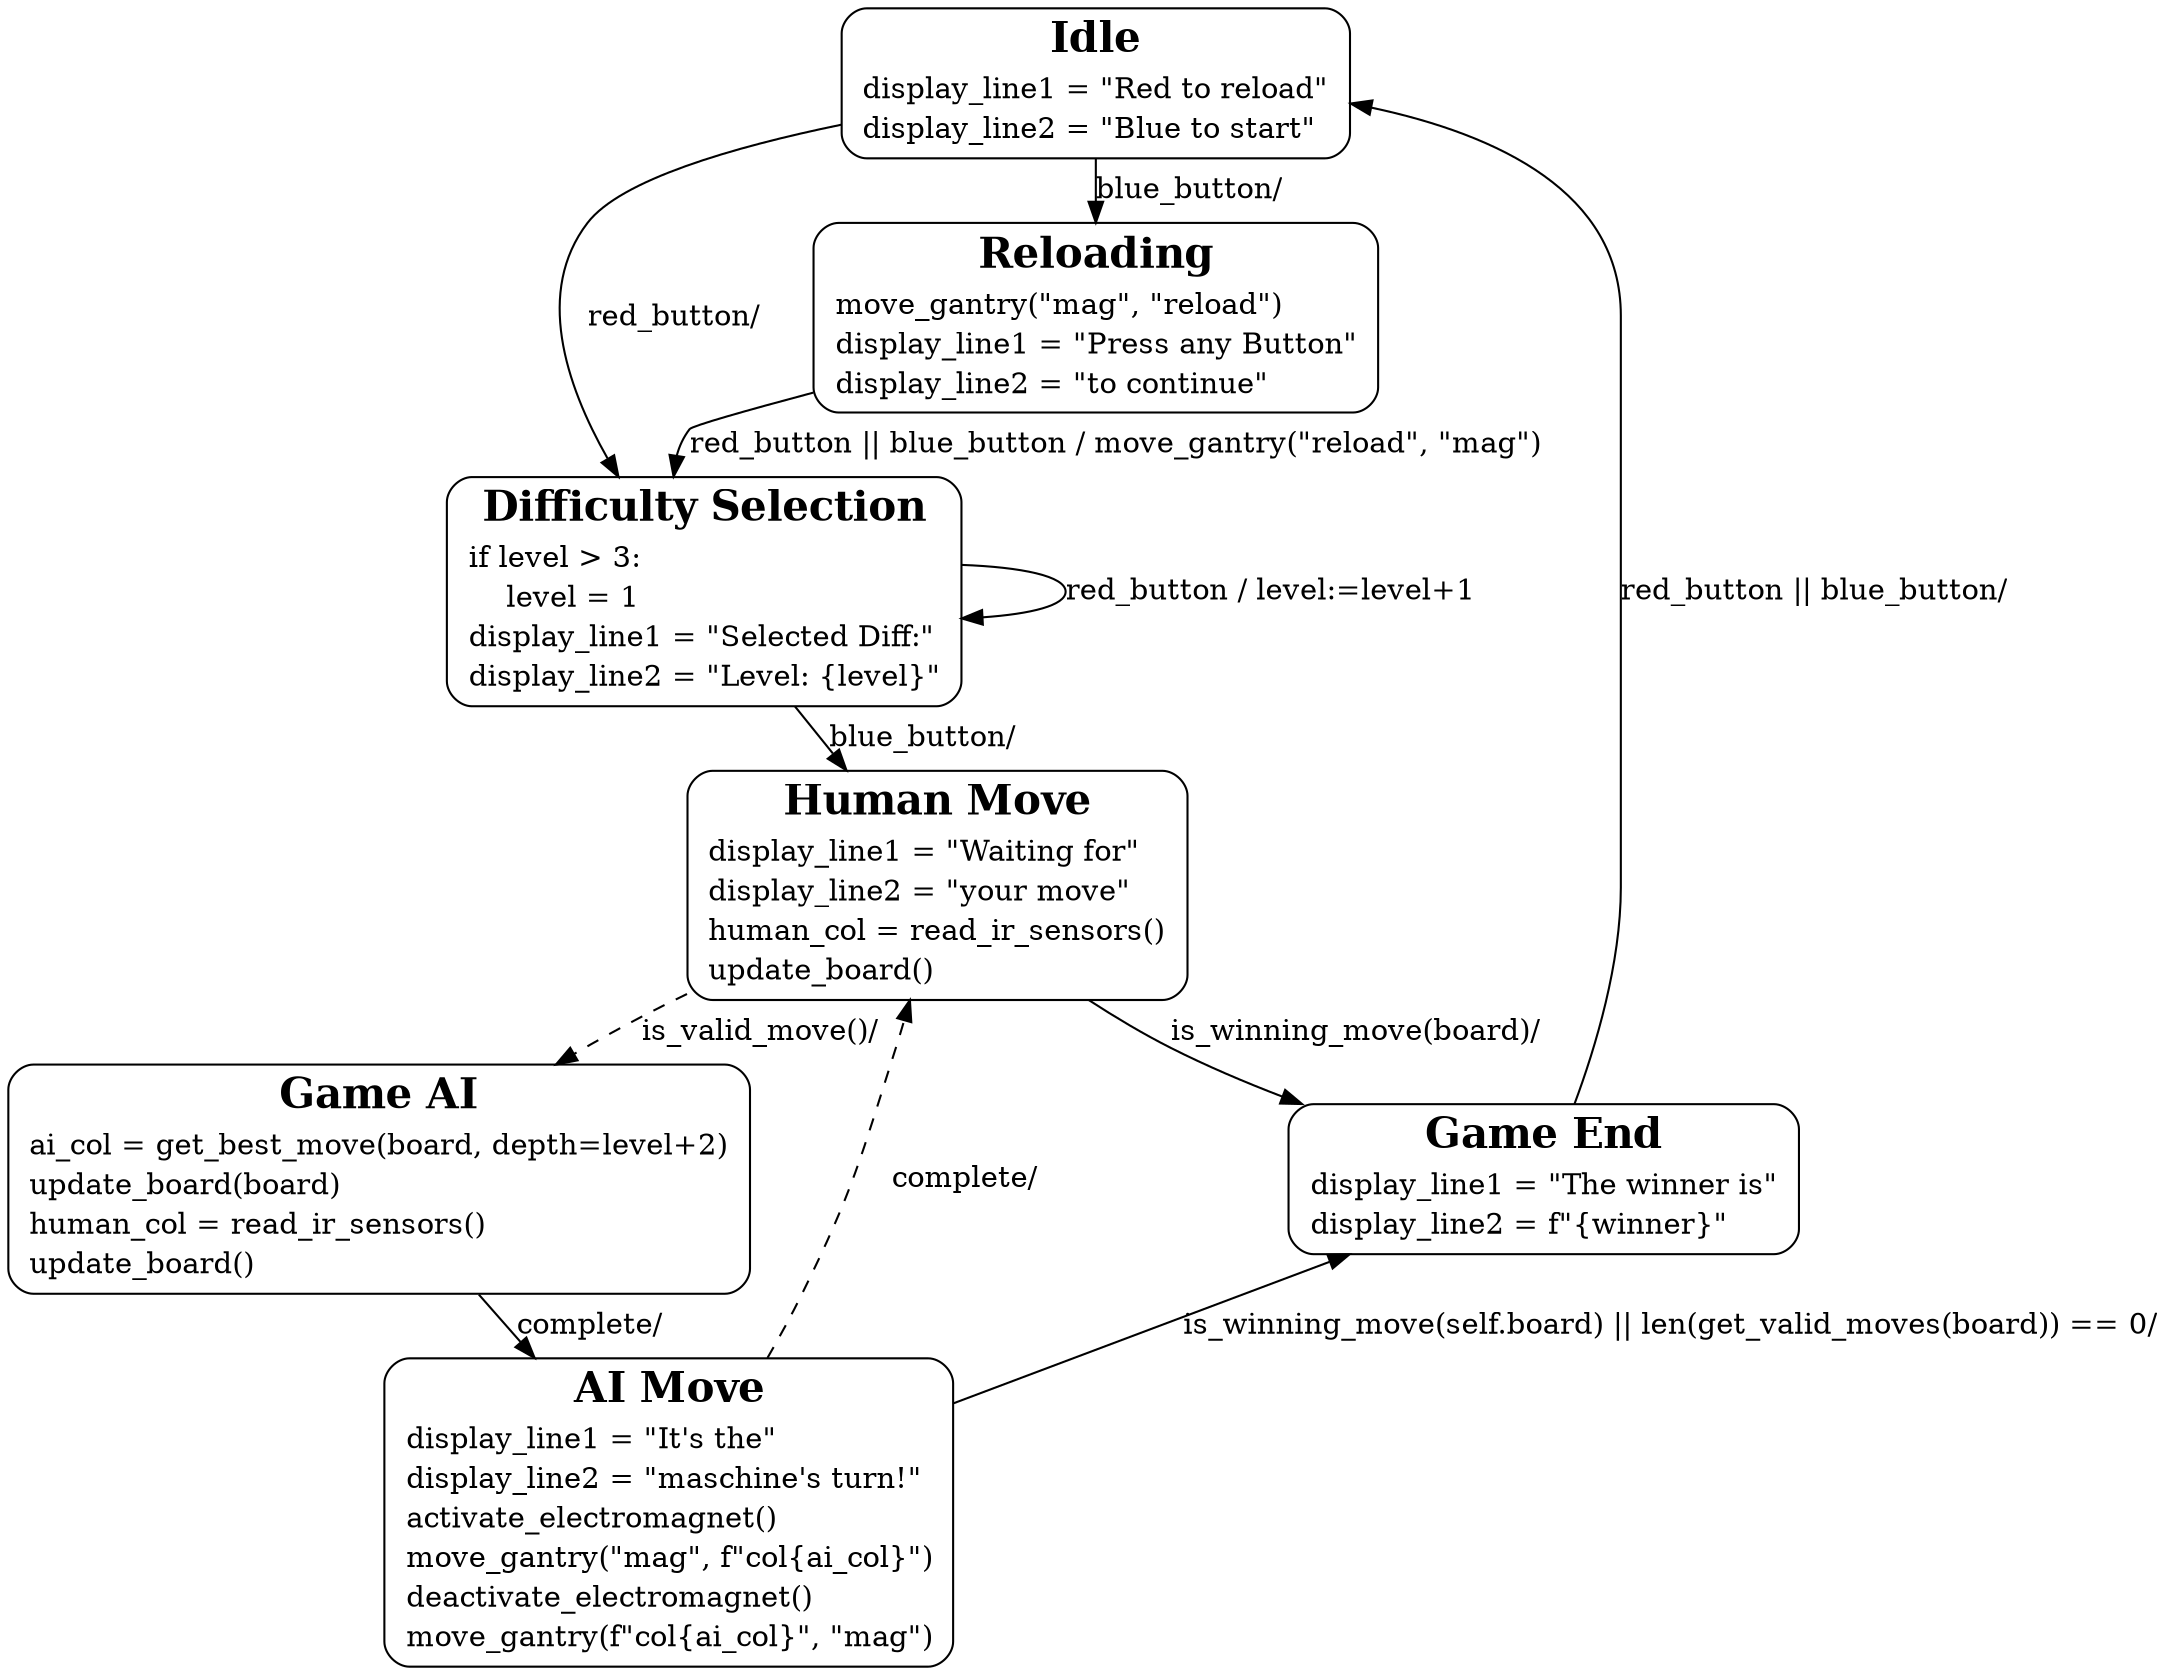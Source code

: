 digraph MagDropFSM {
    node [shape=rectangle style=rounded width=2.5];
    nodesep = 0.7;
    ranksep=0.2;

    Idle [
        shape=rectangle
        style=rounded
        label=<
            <table border="0" cellborder="0" cellspacing="0">
                <tr><td align="center"><font point-size="20"><b>Idle</b></font></td></tr>
                <tr><td align="left">display_line1 = "Red to reload"</td></tr>
                <tr><td align="left">display_line2 = "Blue to start"</td></tr>
            </table>
        >
    ];
    Reloading [
        shape=rectangle
        style=rounded
        label=<
            <table border="0" cellborder="0" cellspacing="0">
                <tr><td align="center"><font point-size="20"><b>Reloading</b></font></td></tr>
                <tr><td align="left">move_gantry("mag", "reload")</td></tr>
                <tr><td align="left">display_line1 = "Press any Button"</td></tr>
                <tr><td align="left">display_line2 = "to continue"</td></tr>
            </table>
        >
    ];
    DifficultySelection [
        shape=rectangle
        style=rounded
        label=<
            <table border="0" cellborder="0" cellspacing="0">
                <tr><td align="center"><font point-size="20"><b>Difficulty Selection</b></font></td></tr>
                <tr><td align="left">if level &gt; 3:</td></tr>
                <tr><td align="left">    level = 1</td></tr>
                <tr><td align="left">display_line1 = "Selected Diff:"</td></tr>
                <tr><td align="left">display_line2 = "Level: {level}"</td></tr>
            </table>
        >
    ];
    HumanMove [
        shape=rectangle
        style=rounded
        label=<
            <table border="0" cellborder="0" cellspacing="0">
                <tr><td align="center"><font point-size="20"><b>Human Move</b></font></td></tr>
                <tr><td align="left">display_line1 = "Waiting for"</td></tr>
                <tr><td align="left">display_line2 = "your move"</td></tr>
                <tr><td align="left">human_col = read_ir_sensors()</td></tr>
                <tr><td align="left">update_board()</td></tr>
            </table>
        >
    ];
    GameAI [
        shape=rectangle
        style=rounded
        label=<
            <table border="0" cellborder="0" cellspacing="0">
                <tr><td align="center"><font point-size="20"><b>Game AI</b></font></td></tr>
                <tr><td align="left">ai_col = get_best_move(board, depth=level+2)</td></tr>
                <tr><td align="left">update_board(board)</td></tr>
                <tr><td align="left">human_col = read_ir_sensors()</td></tr>
                <tr><td align="left">update_board()</td></tr>
            </table>
        >
    ];
    AIMove [
        shape=rectangle
        style=rounded
        label=<
            <table border="0" cellborder="0" cellspacing="0">
                <tr><td align="center"><font point-size="20"><b>AI Move</b></font></td></tr>
                <tr><td align="left">display_line1 = "It's the"</td></tr>
                <tr><td align="left">display_line2 = "maschine's turn!"</td></tr>
                <tr><td align="left">activate_electromagnet()</td></tr>
                <tr><td align="left">move_gantry("mag", f"col{ai_col}")</td></tr>
                <tr><td align="left">deactivate_electromagnet()</td></tr>
                <tr><td align="left">move_gantry(f"col{ai_col}", "mag")</td></tr>
            </table>
       >
    ];
    GameEnd [
        shape=rectangle
        style=rounded
        label=<
            <table border="0" cellborder="0" cellspacing="0">
                <tr><td align="center"><font point-size="20"><b>Game End</b></font></td></tr>
                <tr><td align="left">display_line1 = "The winner is"</td></tr>
                <tr><td align="left">display_line2 = f"{winner}"</td></tr>
            </table>
       >
    ];

    # Transitions
    Idle -> DifficultySelection [label="red_button/"];
    Idle -> Reloading [label="blue_button/"];
    
    Reloading -> DifficultySelection [label="red_button || blue_button / move_gantry(\"reload\", \"mag\")"];
    
    DifficultySelection -> HumanMove [label="blue_button/"];
    DifficultySelection -> DifficultySelection [label="red_button / level:=level+1"];

    HumanMove -> GameAI [label="is_valid_move()/"; style=dashed];
    HumanMove -> GameEnd [label="is_winning_move(board)/"];

    GameAI -> AIMove [label="complete/"];

    AIMove -> HumanMove [label="complete/"; style=dashed];
    AIMove -> GameEnd [label="is_winning_move(self.board) || len(get_valid_moves(board)) == 0/"; constraint=false]; 

    GameEnd -> Idle [label="red_button || blue_button/"];
}
